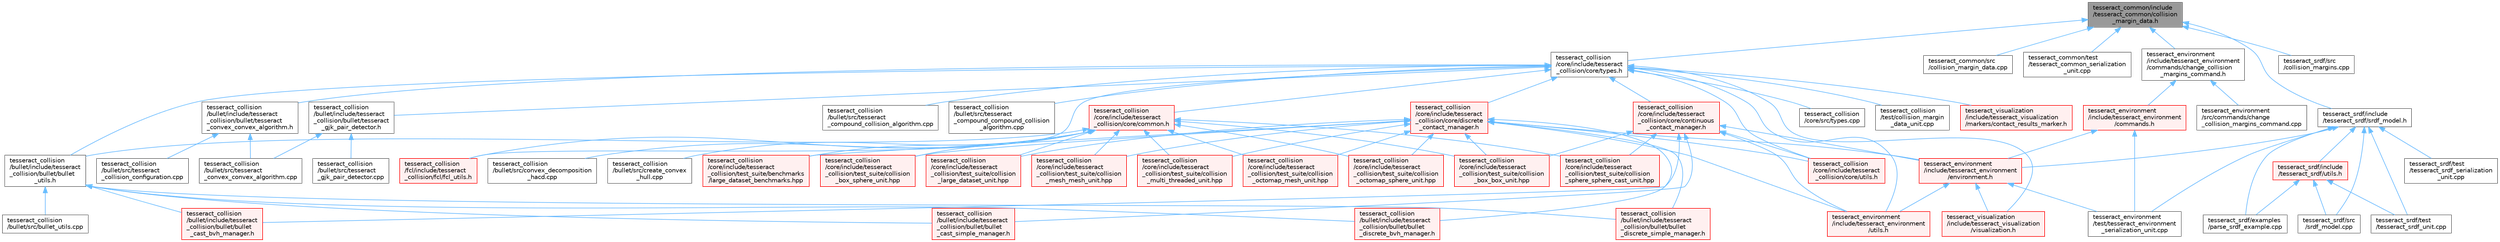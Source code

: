 digraph "tesseract_common/include/tesseract_common/collision_margin_data.h"
{
 // LATEX_PDF_SIZE
  bgcolor="transparent";
  edge [fontname=Helvetica,fontsize=10,labelfontname=Helvetica,labelfontsize=10];
  node [fontname=Helvetica,fontsize=10,shape=box,height=0.2,width=0.4];
  Node1 [label="tesseract_common/include\l/tesseract_common/collision\l_margin_data.h",height=0.2,width=0.4,color="gray40", fillcolor="grey60", style="filled", fontcolor="black",tooltip="This is used to store collision margin information."];
  Node1 -> Node2 [dir="back",color="steelblue1",style="solid"];
  Node2 [label="tesseract_collision\l/core/include/tesseract\l_collision/core/types.h",height=0.2,width=0.4,color="grey40", fillcolor="white", style="filled",URL="$d3/db3/tesseract__collision_2core_2include_2tesseract__collision_2core_2types_8h.html",tooltip="Tesseracts Collision Common Types."];
  Node2 -> Node3 [dir="back",color="steelblue1",style="solid"];
  Node3 [label="tesseract_collision\l/bullet/include/tesseract\l_collision/bullet/bullet\l_utils.h",height=0.2,width=0.4,color="grey40", fillcolor="white", style="filled",URL="$d6/d91/bullet__utils_8h.html",tooltip="Tesseract ROS Bullet environment utility function."];
  Node3 -> Node4 [dir="back",color="steelblue1",style="solid"];
  Node4 [label="tesseract_collision\l/bullet/include/tesseract\l_collision/bullet/bullet\l_cast_bvh_manager.h",height=0.2,width=0.4,color="red", fillcolor="#FFF0F0", style="filled",URL="$db/dc0/bullet__cast__bvh__manager_8h.html",tooltip="Tesseract ROS Bullet cast(continuous) BVH collision manager."];
  Node3 -> Node13 [dir="back",color="steelblue1",style="solid"];
  Node13 [label="tesseract_collision\l/bullet/include/tesseract\l_collision/bullet/bullet\l_cast_simple_manager.h",height=0.2,width=0.4,color="red", fillcolor="#FFF0F0", style="filled",URL="$d5/d68/bullet__cast__simple__manager_8h.html",tooltip="Tesseract ROS Bullet cast(continuous) simple collision manager."];
  Node3 -> Node15 [dir="back",color="steelblue1",style="solid"];
  Node15 [label="tesseract_collision\l/bullet/include/tesseract\l_collision/bullet/bullet\l_discrete_bvh_manager.h",height=0.2,width=0.4,color="red", fillcolor="#FFF0F0", style="filled",URL="$df/d19/bullet__discrete__bvh__manager_8h.html",tooltip="Tesseract ROS Bullet discrete BVH collision manager."];
  Node3 -> Node31 [dir="back",color="steelblue1",style="solid"];
  Node31 [label="tesseract_collision\l/bullet/include/tesseract\l_collision/bullet/bullet\l_discrete_simple_manager.h",height=0.2,width=0.4,color="red", fillcolor="#FFF0F0", style="filled",URL="$d3/dd2/bullet__discrete__simple__manager_8h.html",tooltip="Tesseract ROS Bullet discrete simple collision manager."];
  Node3 -> Node34 [dir="back",color="steelblue1",style="solid"];
  Node34 [label="tesseract_collision\l/bullet/src/bullet_utils.cpp",height=0.2,width=0.4,color="grey40", fillcolor="white", style="filled",URL="$d5/d06/bullet__utils_8cpp.html",tooltip="Tesseract ROS Bullet environment utility function."];
  Node2 -> Node35 [dir="back",color="steelblue1",style="solid"];
  Node35 [label="tesseract_collision\l/bullet/include/tesseract\l_collision/bullet/tesseract\l_convex_convex_algorithm.h",height=0.2,width=0.4,color="grey40", fillcolor="white", style="filled",URL="$dc/dcd/tesseract__convex__convex__algorithm_8h.html",tooltip=" "];
  Node35 -> Node36 [dir="back",color="steelblue1",style="solid"];
  Node36 [label="tesseract_collision\l/bullet/src/tesseract\l_collision_configuration.cpp",height=0.2,width=0.4,color="grey40", fillcolor="white", style="filled",URL="$dd/d7c/tesseract__collision__configuration_8cpp.html",tooltip="Modified bullet collision configuration."];
  Node35 -> Node37 [dir="back",color="steelblue1",style="solid"];
  Node37 [label="tesseract_collision\l/bullet/src/tesseract\l_convex_convex_algorithm.cpp",height=0.2,width=0.4,color="grey40", fillcolor="white", style="filled",URL="$d2/d96/tesseract__convex__convex__algorithm_8cpp.html",tooltip=" "];
  Node2 -> Node38 [dir="back",color="steelblue1",style="solid"];
  Node38 [label="tesseract_collision\l/bullet/include/tesseract\l_collision/bullet/tesseract\l_gjk_pair_detector.h",height=0.2,width=0.4,color="grey40", fillcolor="white", style="filled",URL="$d6/ddf/tesseract__gjk__pair__detector_8h.html",tooltip=" "];
  Node38 -> Node37 [dir="back",color="steelblue1",style="solid"];
  Node38 -> Node39 [dir="back",color="steelblue1",style="solid"];
  Node39 [label="tesseract_collision\l/bullet/src/tesseract\l_gjk_pair_detector.cpp",height=0.2,width=0.4,color="grey40", fillcolor="white", style="filled",URL="$d9/db6/tesseract__gjk__pair__detector_8cpp.html",tooltip=" "];
  Node2 -> Node40 [dir="back",color="steelblue1",style="solid"];
  Node40 [label="tesseract_collision\l/bullet/src/tesseract\l_compound_collision_algorithm.cpp",height=0.2,width=0.4,color="grey40", fillcolor="white", style="filled",URL="$d6/d2d/tesseract__compound__collision__algorithm_8cpp.html",tooltip=" "];
  Node2 -> Node41 [dir="back",color="steelblue1",style="solid"];
  Node41 [label="tesseract_collision\l/bullet/src/tesseract\l_compound_compound_collision\l_algorithm.cpp",height=0.2,width=0.4,color="grey40", fillcolor="white", style="filled",URL="$d9/dee/tesseract__compound__compound__collision__algorithm_8cpp.html",tooltip=" "];
  Node2 -> Node42 [dir="back",color="steelblue1",style="solid"];
  Node42 [label="tesseract_collision\l/core/include/tesseract\l_collision/core/common.h",height=0.2,width=0.4,color="red", fillcolor="#FFF0F0", style="filled",URL="$dc/d54/common_8h.html",tooltip="This is a collection of common methods."];
  Node42 -> Node3 [dir="back",color="steelblue1",style="solid"];
  Node42 -> Node43 [dir="back",color="steelblue1",style="solid"];
  Node43 [label="tesseract_collision\l/bullet/src/convex_decomposition\l_hacd.cpp",height=0.2,width=0.4,color="grey40", fillcolor="white", style="filled",URL="$d7/d41/convex__decomposition__hacd_8cpp.html",tooltip=" "];
  Node42 -> Node44 [dir="back",color="steelblue1",style="solid"];
  Node44 [label="tesseract_collision\l/bullet/src/create_convex\l_hull.cpp",height=0.2,width=0.4,color="grey40", fillcolor="white", style="filled",URL="$d9/d52/create__convex__hull_8cpp.html",tooltip="This takes an input file and generates a convex hull ply file."];
  Node42 -> Node45 [dir="back",color="steelblue1",style="solid"];
  Node45 [label="tesseract_collision\l/core/include/tesseract\l_collision/test_suite/benchmarks\l/large_dataset_benchmarks.hpp",height=0.2,width=0.4,color="red", fillcolor="#FFF0F0", style="filled",URL="$d6/dd9/large__dataset__benchmarks_8hpp.html",tooltip=" "];
  Node42 -> Node47 [dir="back",color="steelblue1",style="solid"];
  Node47 [label="tesseract_collision\l/core/include/tesseract\l_collision/test_suite/collision\l_box_box_unit.hpp",height=0.2,width=0.4,color="red", fillcolor="#FFF0F0", style="filled",URL="$d1/d83/collision__box__box__unit_8hpp.html",tooltip=" "];
  Node42 -> Node48 [dir="back",color="steelblue1",style="solid"];
  Node48 [label="tesseract_collision\l/core/include/tesseract\l_collision/test_suite/collision\l_box_sphere_unit.hpp",height=0.2,width=0.4,color="red", fillcolor="#FFF0F0", style="filled",URL="$d8/dd9/collision__box__sphere__unit_8hpp.html",tooltip=" "];
  Node42 -> Node49 [dir="back",color="steelblue1",style="solid"];
  Node49 [label="tesseract_collision\l/core/include/tesseract\l_collision/test_suite/collision\l_large_dataset_unit.hpp",height=0.2,width=0.4,color="red", fillcolor="#FFF0F0", style="filled",URL="$d7/d23/collision__large__dataset__unit_8hpp.html",tooltip=" "];
  Node42 -> Node50 [dir="back",color="steelblue1",style="solid"];
  Node50 [label="tesseract_collision\l/core/include/tesseract\l_collision/test_suite/collision\l_mesh_mesh_unit.hpp",height=0.2,width=0.4,color="red", fillcolor="#FFF0F0", style="filled",URL="$da/dd9/collision__mesh__mesh__unit_8hpp.html",tooltip=" "];
  Node42 -> Node51 [dir="back",color="steelblue1",style="solid"];
  Node51 [label="tesseract_collision\l/core/include/tesseract\l_collision/test_suite/collision\l_multi_threaded_unit.hpp",height=0.2,width=0.4,color="red", fillcolor="#FFF0F0", style="filled",URL="$de/d2c/collision__multi__threaded__unit_8hpp.html",tooltip=" "];
  Node42 -> Node52 [dir="back",color="steelblue1",style="solid"];
  Node52 [label="tesseract_collision\l/core/include/tesseract\l_collision/test_suite/collision\l_octomap_mesh_unit.hpp",height=0.2,width=0.4,color="red", fillcolor="#FFF0F0", style="filled",URL="$d9/d70/collision__octomap__mesh__unit_8hpp.html",tooltip=" "];
  Node42 -> Node53 [dir="back",color="steelblue1",style="solid"];
  Node53 [label="tesseract_collision\l/core/include/tesseract\l_collision/test_suite/collision\l_octomap_sphere_unit.hpp",height=0.2,width=0.4,color="red", fillcolor="#FFF0F0", style="filled",URL="$dc/d2d/collision__octomap__sphere__unit_8hpp.html",tooltip=" "];
  Node42 -> Node54 [dir="back",color="steelblue1",style="solid"];
  Node54 [label="tesseract_collision\l/core/include/tesseract\l_collision/test_suite/collision\l_sphere_sphere_cast_unit.hpp",height=0.2,width=0.4,color="red", fillcolor="#FFF0F0", style="filled",URL="$dd/dce/collision__sphere__sphere__cast__unit_8hpp.html",tooltip=" "];
  Node42 -> Node58 [dir="back",color="steelblue1",style="solid"];
  Node58 [label="tesseract_collision\l/fcl/include/tesseract\l_collision/fcl/fcl_utils.h",height=0.2,width=0.4,color="red", fillcolor="#FFF0F0", style="filled",URL="$d2/dde/fcl__utils_8h.html",tooltip="Tesseract ROS FCL Utility Functions."];
  Node2 -> Node67 [dir="back",color="steelblue1",style="solid"];
  Node67 [label="tesseract_collision\l/core/include/tesseract\l_collision/core/continuous\l_contact_manager.h",height=0.2,width=0.4,color="red", fillcolor="#FFF0F0", style="filled",URL="$d6/d0f/continuous__contact__manager_8h.html",tooltip="This is the continuous contact manager base class."];
  Node67 -> Node4 [dir="back",color="steelblue1",style="solid"];
  Node67 -> Node13 [dir="back",color="steelblue1",style="solid"];
  Node67 -> Node92 [dir="back",color="steelblue1",style="solid"];
  Node92 [label="tesseract_collision\l/core/include/tesseract\l_collision/core/utils.h",height=0.2,width=0.4,color="red", fillcolor="#FFF0F0", style="filled",URL="$df/d4c/tesseract__collision_2core_2include_2tesseract__collision_2core_2utils_8h.html",tooltip="Tesseract Collision utils."];
  Node67 -> Node47 [dir="back",color="steelblue1",style="solid"];
  Node67 -> Node54 [dir="back",color="steelblue1",style="solid"];
  Node67 -> Node74 [dir="back",color="steelblue1",style="solid"];
  Node74 [label="tesseract_environment\l/include/tesseract_environment\l/environment.h",height=0.2,width=0.4,color="red", fillcolor="#FFF0F0", style="filled",URL="$de/d26/environment_8h.html",tooltip=" "];
  Node74 -> Node80 [dir="back",color="steelblue1",style="solid"];
  Node80 [label="tesseract_environment\l/include/tesseract_environment\l/utils.h",height=0.2,width=0.4,color="red", fillcolor="#FFF0F0", style="filled",URL="$d9/d71/tesseract__environment_2include_2tesseract__environment_2utils_8h.html",tooltip="Tesseract Environment Utility Functions."];
  Node74 -> Node86 [dir="back",color="steelblue1",style="solid"];
  Node86 [label="tesseract_environment\l/test/tesseract_environment\l_serialization_unit.cpp",height=0.2,width=0.4,color="grey40", fillcolor="white", style="filled",URL="$d9/de5/tesseract__environment__serialization__unit_8cpp.html",tooltip=" "];
  Node74 -> Node89 [dir="back",color="steelblue1",style="solid"];
  Node89 [label="tesseract_visualization\l/include/tesseract_visualization\l/visualization.h",height=0.2,width=0.4,color="red", fillcolor="#FFF0F0", style="filled",URL="$d2/d02/visualization_8h.html",tooltip="Visualization Class."];
  Node67 -> Node80 [dir="back",color="steelblue1",style="solid"];
  Node2 -> Node99 [dir="back",color="steelblue1",style="solid"];
  Node99 [label="tesseract_collision\l/core/include/tesseract\l_collision/core/discrete\l_contact_manager.h",height=0.2,width=0.4,color="red", fillcolor="#FFF0F0", style="filled",URL="$db/d35/discrete__contact__manager_8h.html",tooltip="This is the discrete contact manager base class."];
  Node99 -> Node15 [dir="back",color="steelblue1",style="solid"];
  Node99 -> Node31 [dir="back",color="steelblue1",style="solid"];
  Node99 -> Node92 [dir="back",color="steelblue1",style="solid"];
  Node99 -> Node45 [dir="back",color="steelblue1",style="solid"];
  Node99 -> Node47 [dir="back",color="steelblue1",style="solid"];
  Node99 -> Node48 [dir="back",color="steelblue1",style="solid"];
  Node99 -> Node49 [dir="back",color="steelblue1",style="solid"];
  Node99 -> Node50 [dir="back",color="steelblue1",style="solid"];
  Node99 -> Node51 [dir="back",color="steelblue1",style="solid"];
  Node99 -> Node52 [dir="back",color="steelblue1",style="solid"];
  Node99 -> Node53 [dir="back",color="steelblue1",style="solid"];
  Node99 -> Node74 [dir="back",color="steelblue1",style="solid"];
  Node99 -> Node80 [dir="back",color="steelblue1",style="solid"];
  Node2 -> Node92 [dir="back",color="steelblue1",style="solid"];
  Node2 -> Node105 [dir="back",color="steelblue1",style="solid"];
  Node105 [label="tesseract_collision\l/core/src/types.cpp",height=0.2,width=0.4,color="grey40", fillcolor="white", style="filled",URL="$da/d00/tesseract__collision_2core_2src_2types_8cpp.html",tooltip="Tesseracts Collision Common Types."];
  Node2 -> Node58 [dir="back",color="steelblue1",style="solid"];
  Node2 -> Node106 [dir="back",color="steelblue1",style="solid"];
  Node106 [label="tesseract_collision\l/test/collision_margin\l_data_unit.cpp",height=0.2,width=0.4,color="grey40", fillcolor="white", style="filled",URL="$d5/d56/collision__margin__data__unit_8cpp.html",tooltip=" "];
  Node2 -> Node80 [dir="back",color="steelblue1",style="solid"];
  Node2 -> Node107 [dir="back",color="steelblue1",style="solid"];
  Node107 [label="tesseract_visualization\l/include/tesseract_visualization\l/markers/contact_results_marker.h",height=0.2,width=0.4,color="red", fillcolor="#FFF0F0", style="filled",URL="$d5/d96/contact__results__marker_8h.html",tooltip=" "];
  Node2 -> Node89 [dir="back",color="steelblue1",style="solid"];
  Node1 -> Node108 [dir="back",color="steelblue1",style="solid"];
  Node108 [label="tesseract_common/src\l/collision_margin_data.cpp",height=0.2,width=0.4,color="grey40", fillcolor="white", style="filled",URL="$d6/d53/collision__margin__data_8cpp.html",tooltip="CollisionMarginData."];
  Node1 -> Node109 [dir="back",color="steelblue1",style="solid"];
  Node109 [label="tesseract_common/test\l/tesseract_common_serialization\l_unit.cpp",height=0.2,width=0.4,color="grey40", fillcolor="white", style="filled",URL="$d4/d44/tesseract__common__serialization__unit_8cpp.html",tooltip="Tests serialization of types in tesseract_common."];
  Node1 -> Node110 [dir="back",color="steelblue1",style="solid"];
  Node110 [label="tesseract_environment\l/include/tesseract_environment\l/commands/change_collision\l_margins_command.h",height=0.2,width=0.4,color="grey40", fillcolor="white", style="filled",URL="$d7/d59/change__collision__margins__command_8h.html",tooltip=" "];
  Node110 -> Node111 [dir="back",color="steelblue1",style="solid"];
  Node111 [label="tesseract_environment\l/include/tesseract_environment\l/commands.h",height=0.2,width=0.4,color="red", fillcolor="#FFF0F0", style="filled",URL="$d5/d90/commands_8h.html",tooltip="This contains classes for recording operations applied to the environment for tracking changes...."];
  Node111 -> Node74 [dir="back",color="steelblue1",style="solid"];
  Node111 -> Node86 [dir="back",color="steelblue1",style="solid"];
  Node110 -> Node112 [dir="back",color="steelblue1",style="solid"];
  Node112 [label="tesseract_environment\l/src/commands/change\l_collision_margins_command.cpp",height=0.2,width=0.4,color="grey40", fillcolor="white", style="filled",URL="$d2/db8/change__collision__margins__command_8cpp.html",tooltip="Used to change collision margins."];
  Node1 -> Node113 [dir="back",color="steelblue1",style="solid"];
  Node113 [label="tesseract_srdf/include\l/tesseract_srdf/srdf_model.h",height=0.2,width=0.4,color="grey40", fillcolor="white", style="filled",URL="$d0/d42/srdf__model_8h.html",tooltip="Parse srdf xml."];
  Node113 -> Node74 [dir="back",color="steelblue1",style="solid"];
  Node113 -> Node86 [dir="back",color="steelblue1",style="solid"];
  Node113 -> Node114 [dir="back",color="steelblue1",style="solid"];
  Node114 [label="tesseract_srdf/examples\l/parse_srdf_example.cpp",height=0.2,width=0.4,color="grey40", fillcolor="white", style="filled",URL="$d3/d2e/parse__srdf__example_8cpp.html",tooltip=" "];
  Node113 -> Node115 [dir="back",color="steelblue1",style="solid"];
  Node115 [label="tesseract_srdf/include\l/tesseract_srdf/utils.h",height=0.2,width=0.4,color="red", fillcolor="#FFF0F0", style="filled",URL="$dd/d02/tesseract__srdf_2include_2tesseract__srdf_2utils_8h.html",tooltip="Tesseract SRDF utility functions."];
  Node115 -> Node114 [dir="back",color="steelblue1",style="solid"];
  Node115 -> Node116 [dir="back",color="steelblue1",style="solid"];
  Node116 [label="tesseract_srdf/src\l/srdf_model.cpp",height=0.2,width=0.4,color="grey40", fillcolor="white", style="filled",URL="$d6/de2/srdf__model_8cpp.html",tooltip="Parse srdf xml."];
  Node115 -> Node118 [dir="back",color="steelblue1",style="solid"];
  Node118 [label="tesseract_srdf/test\l/tesseract_srdf_unit.cpp",height=0.2,width=0.4,color="grey40", fillcolor="white", style="filled",URL="$d3/d6b/tesseract__srdf__unit_8cpp.html",tooltip=" "];
  Node113 -> Node116 [dir="back",color="steelblue1",style="solid"];
  Node113 -> Node119 [dir="back",color="steelblue1",style="solid"];
  Node119 [label="tesseract_srdf/test\l/tesseract_srdf_serialization\l_unit.cpp",height=0.2,width=0.4,color="grey40", fillcolor="white", style="filled",URL="$d9/d45/tesseract__srdf__serialization__unit_8cpp.html",tooltip="Tests serialization."];
  Node113 -> Node118 [dir="back",color="steelblue1",style="solid"];
  Node1 -> Node120 [dir="back",color="steelblue1",style="solid"];
  Node120 [label="tesseract_srdf/src\l/collision_margins.cpp",height=0.2,width=0.4,color="grey40", fillcolor="white", style="filled",URL="$dc/d80/collision__margins_8cpp.html",tooltip="Parse collision margin data from srdf file."];
}
